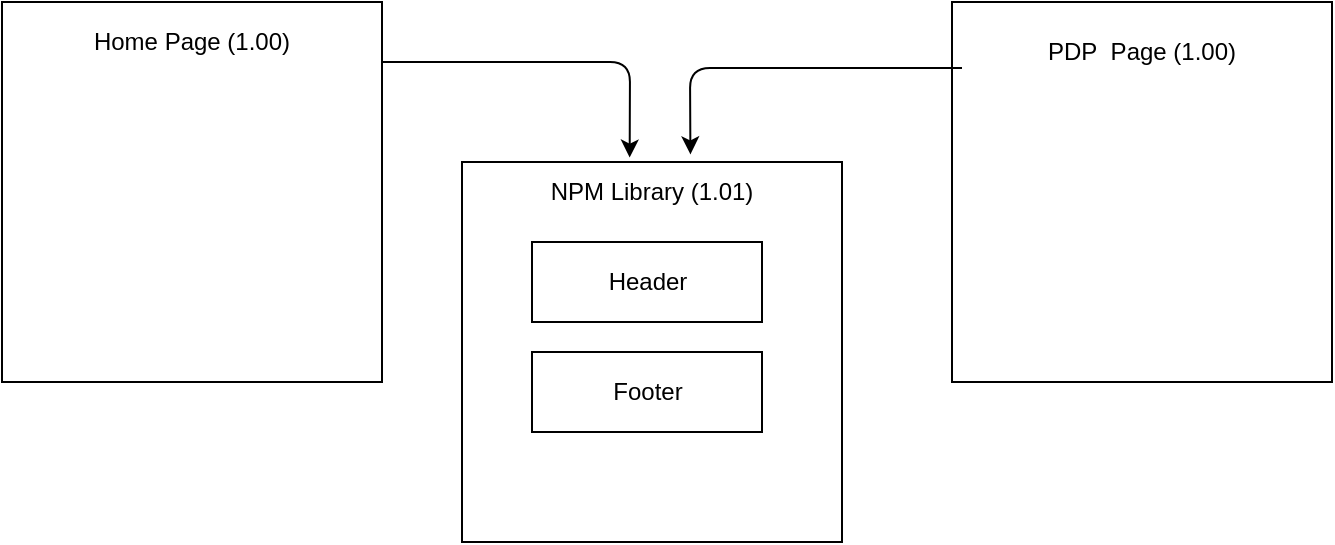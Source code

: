 <mxfile>
    <diagram id="ehdUoqAfw912MIq8MFQp" name="Page-1">
        <mxGraphModel dx="820" dy="607" grid="1" gridSize="10" guides="1" tooltips="1" connect="1" arrows="1" fold="1" page="1" pageScale="1" pageWidth="850" pageHeight="1100" math="0" shadow="0">
            <root>
                <mxCell id="0"/>
                <mxCell id="1" parent="0"/>
                <mxCell id="7" value="" style="whiteSpace=wrap;html=1;aspect=fixed;" vertex="1" parent="1">
                    <mxGeometry x="535" y="160" width="190" height="190" as="geometry"/>
                </mxCell>
                <mxCell id="2" value="" style="whiteSpace=wrap;html=1;aspect=fixed;" vertex="1" parent="1">
                    <mxGeometry x="60" y="160" width="190" height="190" as="geometry"/>
                </mxCell>
                <mxCell id="15" style="edgeStyle=none;html=1;entryX=0.66;entryY=-0.127;entryDx=0;entryDy=0;entryPerimeter=0;fontFamily=Helvetica;fontSize=12;fontColor=default;" edge="1" parent="1" target="12">
                    <mxGeometry relative="1" as="geometry">
                        <mxPoint x="540" y="193" as="sourcePoint"/>
                        <Array as="points">
                            <mxPoint x="404" y="193"/>
                        </Array>
                    </mxGeometry>
                </mxCell>
                <mxCell id="3" value="PDP&amp;nbsp; Page (1.00)" style="text;html=1;strokeColor=none;fillColor=none;align=center;verticalAlign=middle;whiteSpace=wrap;rounded=0;" vertex="1" parent="1">
                    <mxGeometry x="560" y="170" width="140" height="30" as="geometry"/>
                </mxCell>
                <mxCell id="13" style="edgeStyle=none;html=1;entryX=0.407;entryY=-0.073;entryDx=0;entryDy=0;entryPerimeter=0;fontFamily=Helvetica;fontSize=12;fontColor=default;" edge="1" parent="1" target="12">
                    <mxGeometry relative="1" as="geometry">
                        <mxPoint x="250" y="190" as="sourcePoint"/>
                        <Array as="points">
                            <mxPoint x="374" y="190"/>
                        </Array>
                    </mxGeometry>
                </mxCell>
                <mxCell id="4" value="Home Page (1.00)" style="text;html=1;strokeColor=none;fillColor=none;align=center;verticalAlign=middle;whiteSpace=wrap;rounded=0;" vertex="1" parent="1">
                    <mxGeometry x="90" y="170" width="130" height="20" as="geometry"/>
                </mxCell>
                <mxCell id="9" value="" style="whiteSpace=wrap;html=1;aspect=fixed;" vertex="1" parent="1">
                    <mxGeometry x="290" y="240" width="190" height="190" as="geometry"/>
                </mxCell>
                <mxCell id="10" value="Header" style="text;html=1;strokeColor=none;fillColor=none;align=center;verticalAlign=middle;whiteSpace=wrap;rounded=0;fontFamily=Helvetica;fontSize=12;fontColor=default;" vertex="1" parent="1">
                    <mxGeometry x="352.5" y="285" width="60" height="30" as="geometry"/>
                </mxCell>
                <mxCell id="11" value="Footer" style="text;html=1;strokeColor=none;fillColor=none;align=center;verticalAlign=middle;whiteSpace=wrap;rounded=0;fontFamily=Helvetica;fontSize=12;fontColor=default;" vertex="1" parent="1">
                    <mxGeometry x="352.5" y="340" width="60" height="30" as="geometry"/>
                </mxCell>
                <mxCell id="12" value="NPM Library (1.01)" style="text;html=1;strokeColor=none;fillColor=none;align=center;verticalAlign=middle;whiteSpace=wrap;rounded=0;fontFamily=Helvetica;fontSize=12;fontColor=default;" vertex="1" parent="1">
                    <mxGeometry x="325" y="240" width="120" height="30" as="geometry"/>
                </mxCell>
                <mxCell id="17" value="" style="rounded=0;whiteSpace=wrap;html=1;fontFamily=Helvetica;fontSize=12;fontColor=default;fillColor=none;gradientColor=none;" vertex="1" parent="1">
                    <mxGeometry x="325" y="335" width="115" height="40" as="geometry"/>
                </mxCell>
                <mxCell id="18" value="" style="rounded=0;whiteSpace=wrap;html=1;fontFamily=Helvetica;fontSize=12;fontColor=default;fillColor=none;gradientColor=none;" vertex="1" parent="1">
                    <mxGeometry x="325" y="280" width="115" height="40" as="geometry"/>
                </mxCell>
            </root>
        </mxGraphModel>
    </diagram>
    <diagram id="nC87GwvvWRIOe05FmfL9" name="Page-2">
        <mxGraphModel dx="820" dy="607" grid="1" gridSize="10" guides="1" tooltips="1" connect="1" arrows="1" fold="1" page="1" pageScale="1" pageWidth="850" pageHeight="1100" math="0" shadow="0">
            <root>
                <mxCell id="9dcdvEGUTuspvUc8KuwW-0"/>
                <mxCell id="9dcdvEGUTuspvUc8KuwW-1" parent="9dcdvEGUTuspvUc8KuwW-0"/>
            </root>
        </mxGraphModel>
    </diagram>
</mxfile>